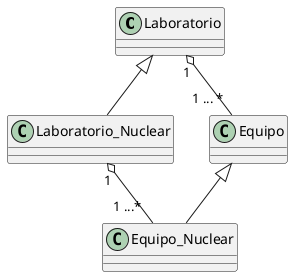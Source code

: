 //Un laboratorio tiene una diversidad de equipos, pero solamente un laboratorio nuclear puede tener equipos nucleares

@startuml EJERCICIO_08

class Laboratorio 
class Laboratorio_Nuclear extends Laboratorio
class Equipo
class Equipo_Nuclear extends Equipo

Laboratorio "1" o-- "1 ... *" Equipo
Laboratorio_Nuclear "1" o-- "1 ...* "Equipo_Nuclear

@enduml